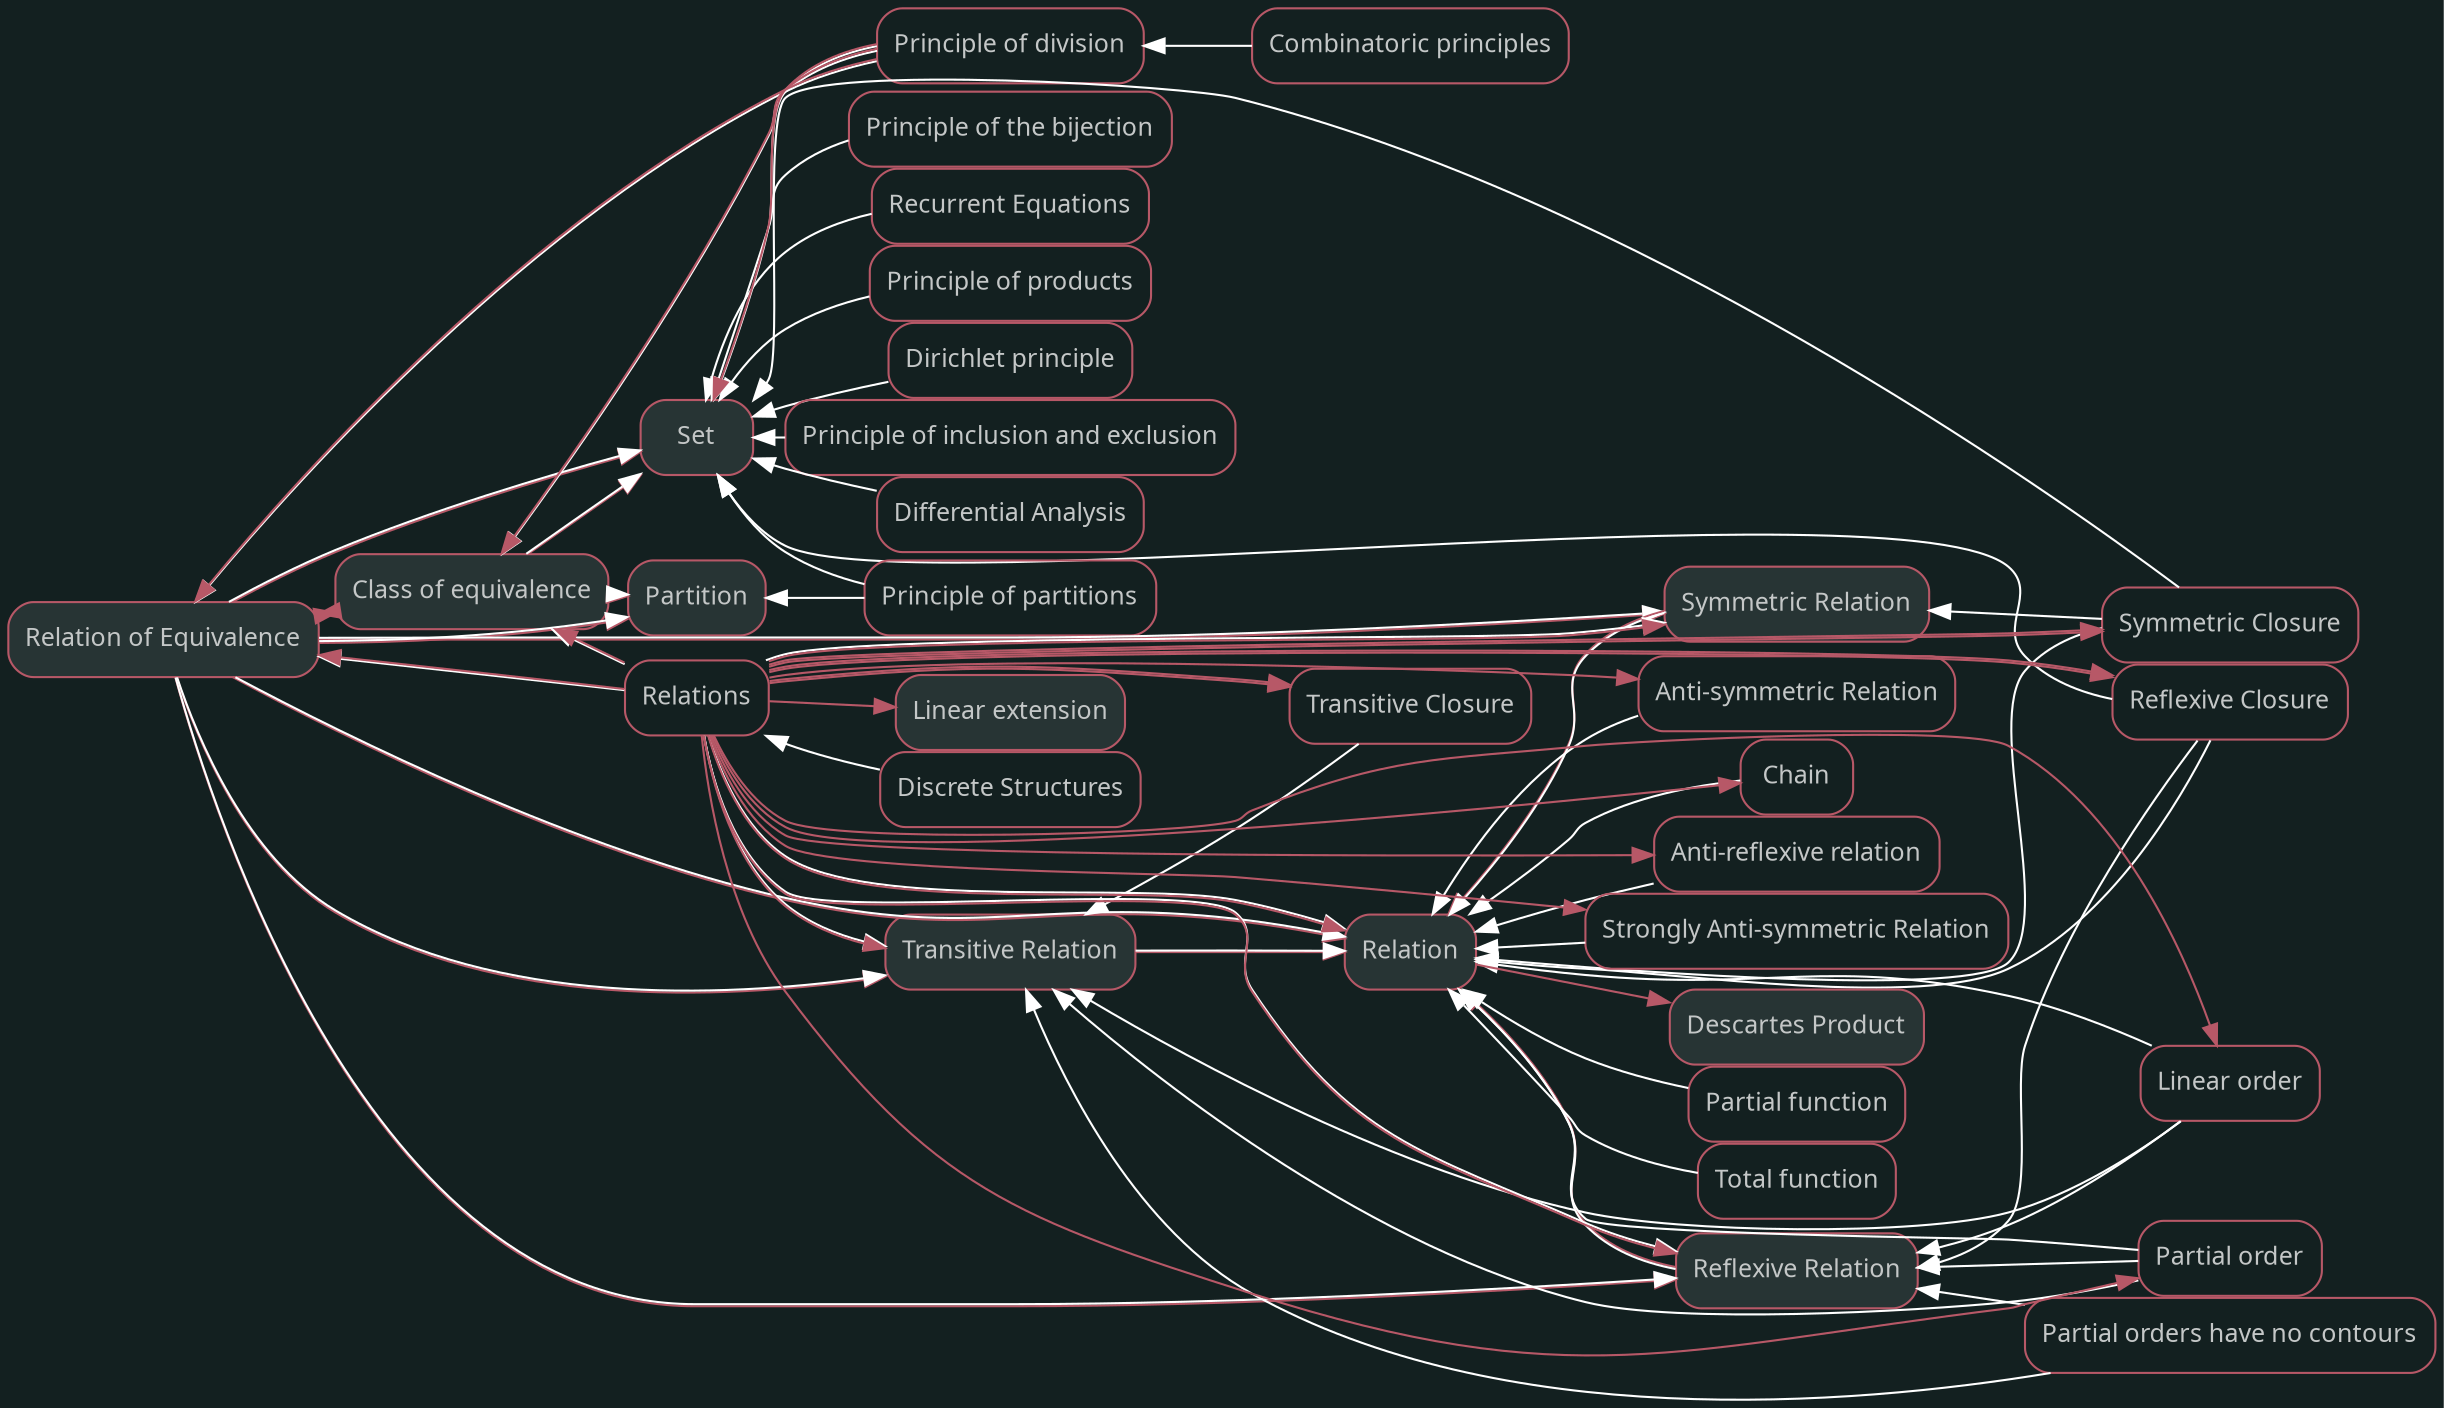 digraph "Relation of Equivalence" {graph [nodesep=0,ranksep=0,rankdir="LR",bgcolor="#132020"];node [shape="rectangle",style="rounded,filled",fontname="sans",fontsize="12px",labelfontname="sans",color="#b75867",fillcolor="#273434",fontcolor="#c4c7c7"];"Relation of Equivalence" [label="Relation of Equivalence",tooltip="Relation of Equivalence",URL="/Knowledge/Relation of Equivalence.html",target="_parent"];"Class of equivalence" [label="Class of equivalence",tooltip="Class of equivalence",URL="/Knowledge/Class of equivalence.html",target="_parent"];"Set" [label="Set",tooltip="Set",URL="/Knowledge/Set.html",target="_parent"];"Partition" [label="Partition",tooltip="Partition",URL="/Knowledge/Partition.html",target="_parent"];"Transitive Relation" [label="Transitive Relation",tooltip="Transitive Relation",URL="/Knowledge/Transitive Relation.html",target="_parent"];"Symmetric Relation" [label="Symmetric Relation",tooltip="Symmetric Relation",URL="/Knowledge/Symmetric Relation.html",target="_parent"];"Reflexive Relation" [label="Reflexive Relation",tooltip="Reflexive Relation",URL="/Knowledge/Reflexive Relation.html",target="_parent"];"Relation" [label="Relation",tooltip="Relation",URL="/Knowledge/Relation.html",target="_parent"];subgraph "Forward Relation of Equivalence" {edge [color="#b75867"];"Relation of Equivalence" -> "Class of equivalence";"Relation of Equivalence" -> "Set";"Relation of Equivalence" -> "Partition";"Relation of Equivalence" -> "Transitive Relation";"Relation of Equivalence" -> "Symmetric Relation";"Relation of Equivalence" -> "Reflexive Relation";"Relation of Equivalence" -> "Relation";}
node [shape="rectangle",style="rounded",fontname="sans",fontsize="12px",labelfontname="sans",color="#b75867",fillcolor="#FFFFFF",fontcolor="#c4c7c7"];"Principle of division" [label="Principle of division",tooltip="Principle of division",URL="/Knowledge/Principle of division.html",target="_parent"];"Relations" [label="Relations",tooltip="Relations",URL="/Knowledge/Relations.html",target="_parent"];subgraph "Backward Relation of Equivalence" {edge [dir="back",color="#FFFFFF"];"Relation of Equivalence" -> "Principle of division";"Relation of Equivalence" -> "Relations";}node [shape="rectangle",style="rounded,filled",fontname="sans",fontsize="12px",labelfontname="sans",color="#b75867",fillcolor="#273434",fontcolor="#c4c7c7"];"Class of equivalence" [label="Class of equivalence",tooltip="Class of equivalence",URL="/Knowledge/Class of equivalence.html",target="_parent"];"Partition" [label="Partition",tooltip="Partition",URL="/Knowledge/Partition.html",target="_parent"];"Set" [label="Set",tooltip="Set",URL="/Knowledge/Set.html",target="_parent"];"Relation of Equivalence" [label="Relation of Equivalence",tooltip="Relation of Equivalence",URL="/Knowledge/Relation of Equivalence.html",target="_parent"];subgraph "Forward Class of equivalence" {edge [color="#b75867"];"Class of equivalence" -> "Partition";"Class of equivalence" -> "Set";"Class of equivalence" -> "Relation of Equivalence";}
node [shape="rectangle",style="rounded",fontname="sans",fontsize="12px",labelfontname="sans",color="#b75867",fillcolor="#FFFFFF",fontcolor="#c4c7c7"];"Principle of division" [label="Principle of division",tooltip="Principle of division",URL="/Knowledge/Principle of division.html",target="_parent"];"Relations" [label="Relations",tooltip="Relations",URL="/Knowledge/Relations.html",target="_parent"];subgraph "Backward Class of equivalence" {edge [dir="back",color="#FFFFFF"];"Class of equivalence" -> "Principle of division";"Class of equivalence" -> "Relations";}node [shape="rectangle",style="rounded,filled",fontname="sans",fontsize="12px",labelfontname="sans",color="#b75867",fillcolor="#273434",fontcolor="#c4c7c7"];"Set" [label="Set",tooltip="Set",URL="/Knowledge/Set.html",target="_parent"];subgraph "Forward Set" {edge [color="#b75867"];}
node [shape="rectangle",style="rounded",fontname="sans",fontsize="12px",labelfontname="sans",color="#b75867",fillcolor="#FFFFFF",fontcolor="#c4c7c7"];"Recurrent Equations" [label="Recurrent Equations",tooltip="Recurrent Equations",URL="/Knowledge/Recurrent Equations.html",target="_parent"];"Reflexive Closure" [label="Reflexive Closure",tooltip="Reflexive Closure",URL="/Knowledge/Reflexive Closure.html",target="_parent"];"Symmetric Closure" [label="Symmetric Closure",tooltip="Symmetric Closure",URL="/Knowledge/Symmetric Closure.html",target="_parent"];"Class of equivalence" [label="Class of equivalence",tooltip="Class of equivalence",URL="/Knowledge/Class of equivalence.html",target="_parent"];"Relation of Equivalence" [label="Relation of Equivalence",tooltip="Relation of Equivalence",URL="/Knowledge/Relation of Equivalence.html",target="_parent"];"Principle of division" [label="Principle of division",tooltip="Principle of division",URL="/Knowledge/Principle of division.html",target="_parent"];"Principle of products" [label="Principle of products",tooltip="Principle of products",URL="/Knowledge/Principle of products.html",target="_parent"];"Dirichlet principle" [label="Dirichlet principle",tooltip="Dirichlet principle",URL="/Knowledge/Dirichlet principle.html",target="_parent"];"Principle of inclusion and exclusion" [label="Principle of inclusion and exclusion",tooltip="Principle of inclusion and exclusion",URL="/Knowledge/Principle of inclusion and exclusion.html",target="_parent"];"Differential Analysis" [label="Differential Analysis",tooltip="Differential Analysis",URL="/Knowledge/Differential Analysis.html",target="_parent"];"Principle of partitions" [label="Principle of partitions",tooltip="Principle of partitions",URL="/Knowledge/Principle of partitions.html",target="_parent"];"Principle of the bijection" [label="Principle of the bijection",tooltip="Principle of the bijection",URL="/Knowledge/Principle of the bijection.html",target="_parent"];subgraph "Backward Set" {edge [dir="back",color="#FFFFFF"];"Set" -> "Recurrent Equations";"Set" -> "Reflexive Closure";"Set" -> "Symmetric Closure";"Set" -> "Class of equivalence";"Set" -> "Relation of Equivalence";"Set" -> "Principle of division";"Set" -> "Principle of products";"Set" -> "Dirichlet principle";"Set" -> "Principle of inclusion and exclusion";"Set" -> "Differential Analysis";"Set" -> "Principle of partitions";"Set" -> "Principle of the bijection";}node [shape="rectangle",style="rounded,filled",fontname="sans",fontsize="12px",labelfontname="sans",color="#b75867",fillcolor="#273434",fontcolor="#c4c7c7"];"Partition" [label="Partition",tooltip="Partition",URL="/Knowledge/Partition.html",target="_parent"];subgraph "Forward Partition" {edge [color="#b75867"];}
node [shape="rectangle",style="rounded",fontname="sans",fontsize="12px",labelfontname="sans",color="#b75867",fillcolor="#FFFFFF",fontcolor="#c4c7c7"];"Class of equivalence" [label="Class of equivalence",tooltip="Class of equivalence",URL="/Knowledge/Class of equivalence.html",target="_parent"];"Relation of Equivalence" [label="Relation of Equivalence",tooltip="Relation of Equivalence",URL="/Knowledge/Relation of Equivalence.html",target="_parent"];"Principle of partitions" [label="Principle of partitions",tooltip="Principle of partitions",URL="/Knowledge/Principle of partitions.html",target="_parent"];subgraph "Backward Partition" {edge [dir="back",color="#FFFFFF"];"Partition" -> "Class of equivalence";"Partition" -> "Relation of Equivalence";"Partition" -> "Principle of partitions";}node [shape="rectangle",style="rounded,filled",fontname="sans",fontsize="12px",labelfontname="sans",color="#b75867",fillcolor="#273434",fontcolor="#c4c7c7"];"Transitive Relation" [label="Transitive Relation",tooltip="Transitive Relation",URL="/Knowledge/Transitive Relation.html",target="_parent"];"Relation" [label="Relation",tooltip="Relation",URL="/Knowledge/Relation.html",target="_parent"];subgraph "Forward Transitive Relation" {edge [color="#b75867"];"Transitive Relation" -> "Relation";}
node [shape="rectangle",style="rounded",fontname="sans",fontsize="12px",labelfontname="sans",color="#b75867",fillcolor="#FFFFFF",fontcolor="#c4c7c7"];"Relation of Equivalence" [label="Relation of Equivalence",tooltip="Relation of Equivalence",URL="/Knowledge/Relation of Equivalence.html",target="_parent"];"Transitive Closure" [label="Transitive Closure",tooltip="Transitive Closure",URL="/Knowledge/Transitive Closure.html",target="_parent"];"Relations" [label="Relations",tooltip="Relations",URL="/Knowledge/Relations.html",target="_parent"];"Linear order" [label="Linear order",tooltip="Linear order",URL="/Knowledge/Linear order.html",target="_parent"];"Partial orders have no contours" [label="Partial orders have no contours",tooltip="Partial orders have no contours",URL="/Knowledge/Partial orders have no contours.html",target="_parent"];"Partial order" [label="Partial order",tooltip="Partial order",URL="/Knowledge/Partial order.html",target="_parent"];subgraph "Backward Transitive Relation" {edge [dir="back",color="#FFFFFF"];"Transitive Relation" -> "Relation of Equivalence";"Transitive Relation" -> "Transitive Closure";"Transitive Relation" -> "Relations";"Transitive Relation" -> "Linear order";"Transitive Relation" -> "Partial orders have no contours";"Transitive Relation" -> "Partial order";}node [shape="rectangle",style="rounded,filled",fontname="sans",fontsize="12px",labelfontname="sans",color="#b75867",fillcolor="#273434",fontcolor="#c4c7c7"];"Symmetric Relation" [label="Symmetric Relation",tooltip="Symmetric Relation",URL="/Knowledge/Symmetric Relation.html",target="_parent"];"Relation" [label="Relation",tooltip="Relation",URL="/Knowledge/Relation.html",target="_parent"];subgraph "Forward Symmetric Relation" {edge [color="#b75867"];"Symmetric Relation" -> "Relation";}
node [shape="rectangle",style="rounded",fontname="sans",fontsize="12px",labelfontname="sans",color="#b75867",fillcolor="#FFFFFF",fontcolor="#c4c7c7"];"Symmetric Closure" [label="Symmetric Closure",tooltip="Symmetric Closure",URL="/Knowledge/Symmetric Closure.html",target="_parent"];"Relation of Equivalence" [label="Relation of Equivalence",tooltip="Relation of Equivalence",URL="/Knowledge/Relation of Equivalence.html",target="_parent"];"Relations" [label="Relations",tooltip="Relations",URL="/Knowledge/Relations.html",target="_parent"];subgraph "Backward Symmetric Relation" {edge [dir="back",color="#FFFFFF"];"Symmetric Relation" -> "Symmetric Closure";"Symmetric Relation" -> "Relation of Equivalence";"Symmetric Relation" -> "Relations";}node [shape="rectangle",style="rounded,filled",fontname="sans",fontsize="12px",labelfontname="sans",color="#b75867",fillcolor="#273434",fontcolor="#c4c7c7"];"Reflexive Relation" [label="Reflexive Relation",tooltip="Reflexive Relation",URL="/Knowledge/Reflexive Relation.html",target="_parent"];"Relation" [label="Relation",tooltip="Relation",URL="/Knowledge/Relation.html",target="_parent"];subgraph "Forward Reflexive Relation" {edge [color="#b75867"];"Reflexive Relation" -> "Relation";}
node [shape="rectangle",style="rounded",fontname="sans",fontsize="12px",labelfontname="sans",color="#b75867",fillcolor="#FFFFFF",fontcolor="#c4c7c7"];"Reflexive Closure" [label="Reflexive Closure",tooltip="Reflexive Closure",URL="/Knowledge/Reflexive Closure.html",target="_parent"];"Relation of Equivalence" [label="Relation of Equivalence",tooltip="Relation of Equivalence",URL="/Knowledge/Relation of Equivalence.html",target="_parent"];"Relations" [label="Relations",tooltip="Relations",URL="/Knowledge/Relations.html",target="_parent"];"Linear order" [label="Linear order",tooltip="Linear order",URL="/Knowledge/Linear order.html",target="_parent"];"Partial orders have no contours" [label="Partial orders have no contours",tooltip="Partial orders have no contours",URL="/Knowledge/Partial orders have no contours.html",target="_parent"];"Partial order" [label="Partial order",tooltip="Partial order",URL="/Knowledge/Partial order.html",target="_parent"];subgraph "Backward Reflexive Relation" {edge [dir="back",color="#FFFFFF"];"Reflexive Relation" -> "Reflexive Closure";"Reflexive Relation" -> "Relation of Equivalence";"Reflexive Relation" -> "Relations";"Reflexive Relation" -> "Linear order";"Reflexive Relation" -> "Partial orders have no contours";"Reflexive Relation" -> "Partial order";}node [shape="rectangle",style="rounded,filled",fontname="sans",fontsize="12px",labelfontname="sans",color="#b75867",fillcolor="#273434",fontcolor="#c4c7c7"];"Relation" [label="Relation",tooltip="Relation",URL="/Knowledge/Relation.html",target="_parent"];"Descartes Product" [label="Descartes Product",tooltip="Descartes Product",URL="/Knowledge/Descartes Product.html",target="_parent"];subgraph "Forward Relation" {edge [color="#b75867"];"Relation" -> "Descartes Product";}
node [shape="rectangle",style="rounded",fontname="sans",fontsize="12px",labelfontname="sans",color="#b75867",fillcolor="#FFFFFF",fontcolor="#c4c7c7"];"Anti-symmetric Relation" [label="Anti-symmetric Relation",tooltip="Anti-symmetric Relation",URL="/Knowledge/Anti-symmetric Relation.html",target="_parent"];"Chain" [label="Chain",tooltip="Chain",URL="/Knowledge/Chain.html",target="_parent"];"Reflexive Closure" [label="Reflexive Closure",tooltip="Reflexive Closure",URL="/Knowledge/Reflexive Closure.html",target="_parent"];"Symmetric Closure" [label="Symmetric Closure",tooltip="Symmetric Closure",URL="/Knowledge/Symmetric Closure.html",target="_parent"];"Relation of Equivalence" [label="Relation of Equivalence",tooltip="Relation of Equivalence",URL="/Knowledge/Relation of Equivalence.html",target="_parent"];"Symmetric Relation" [label="Symmetric Relation",tooltip="Symmetric Relation",URL="/Knowledge/Symmetric Relation.html",target="_parent"];"Partial function" [label="Partial function",tooltip="Partial function",URL="/Knowledge/Partial function.html",target="_parent"];"Relations" [label="Relations",tooltip="Relations",URL="/Knowledge/Relations.html",target="_parent"];"Linear order" [label="Linear order",tooltip="Linear order",URL="/Knowledge/Linear order.html",target="_parent"];"Total function" [label="Total function",tooltip="Total function",URL="/Knowledge/Total function.html",target="_parent"];"Transitive Relation" [label="Transitive Relation",tooltip="Transitive Relation",URL="/Knowledge/Transitive Relation.html",target="_parent"];"Reflexive Relation" [label="Reflexive Relation",tooltip="Reflexive Relation",URL="/Knowledge/Reflexive Relation.html",target="_parent"];"Anti-reflexive relation" [label="Anti-reflexive relation",tooltip="Anti-reflexive relation",URL="/Knowledge/Anti-reflexive relation.html",target="_parent"];"Strongly Anti-symmetric Relation" [label="Strongly Anti-symmetric Relation",tooltip="Strongly Anti-symmetric Relation",URL="/Knowledge/Strongly Anti-symmetric Relation.html",target="_parent"];"Partial order" [label="Partial order",tooltip="Partial order",URL="/Knowledge/Partial order.html",target="_parent"];subgraph "Backward Relation" {edge [dir="back",color="#FFFFFF"];"Relation" -> "Anti-symmetric Relation";"Relation" -> "Chain";"Relation" -> "Reflexive Closure";"Relation" -> "Symmetric Closure";"Relation" -> "Relation of Equivalence";"Relation" -> "Symmetric Relation";"Relation" -> "Partial function";"Relation" -> "Relations";"Relation" -> "Linear order";"Relation" -> "Total function";"Relation" -> "Transitive Relation";"Relation" -> "Reflexive Relation";"Relation" -> "Anti-reflexive relation";"Relation" -> "Strongly Anti-symmetric Relation";"Relation" -> "Partial order";}node [shape="rectangle",style="rounded,filled",fontname="sans",fontsize="12px",labelfontname="sans",color="#b75867",fillcolor="#273434",fontcolor="#c4c7c7"];"Principle of division" [label="Principle of division",tooltip="Principle of division",URL="/Knowledge/Principle of division.html",target="_parent"];"Class of equivalence" [label="Class of equivalence",tooltip="Class of equivalence",URL="/Knowledge/Class of equivalence.html",target="_parent"];"Relation of Equivalence" [label="Relation of Equivalence",tooltip="Relation of Equivalence",URL="/Knowledge/Relation of Equivalence.html",target="_parent"];"Set" [label="Set",tooltip="Set",URL="/Knowledge/Set.html",target="_parent"];subgraph "Forward Principle of division" {edge [color="#b75867"];"Principle of division" -> "Class of equivalence";"Principle of division" -> "Relation of Equivalence";"Principle of division" -> "Set";}
node [shape="rectangle",style="rounded",fontname="sans",fontsize="12px",labelfontname="sans",color="#b75867",fillcolor="#FFFFFF",fontcolor="#c4c7c7"];"Combinatoric principles" [label="Combinatoric principles",tooltip="Combinatoric principles",URL="/Knowledge/Combinatoric principles.html",target="_parent"];subgraph "Backward Principle of division" {edge [dir="back",color="#FFFFFF"];"Principle of division" -> "Combinatoric principles";}node [shape="rectangle",style="rounded,filled",fontname="sans",fontsize="12px",labelfontname="sans",color="#b75867",fillcolor="#273434",fontcolor="#c4c7c7"];"Relations" [label="Relations",tooltip="Relations",URL="/Knowledge/Relations.html",target="_parent"];"Chain" [label="Chain",tooltip="Chain",URL="/Knowledge/Chain.html",target="_parent"];"Linear extension" [label="Linear extension",tooltip="Linear extension",URL="/Knowledge/Linear extension.html",target="_parent"];"Linear order" [label="Linear order",tooltip="Linear order",URL="/Knowledge/Linear order.html",target="_parent"];"Partial order" [label="Partial order",tooltip="Partial order",URL="/Knowledge/Partial order.html",target="_parent"];"Class of equivalence" [label="Class of equivalence",tooltip="Class of equivalence",URL="/Knowledge/Class of equivalence.html",target="_parent"];"Relation of Equivalence" [label="Relation of Equivalence",tooltip="Relation of Equivalence",URL="/Knowledge/Relation of Equivalence.html",target="_parent"];"Transitive Closure" [label="Transitive Closure",tooltip="Transitive Closure",URL="/Knowledge/Transitive Closure.html",target="_parent"];"Symmetric Closure" [label="Symmetric Closure",tooltip="Symmetric Closure",URL="/Knowledge/Symmetric Closure.html",target="_parent"];"Reflexive Closure" [label="Reflexive Closure",tooltip="Reflexive Closure",URL="/Knowledge/Reflexive Closure.html",target="_parent"];"Transitive Relation" [label="Transitive Relation",tooltip="Transitive Relation",URL="/Knowledge/Transitive Relation.html",target="_parent"];"Strongly Anti-symmetric Relation" [label="Strongly Anti-symmetric Relation",tooltip="Strongly Anti-symmetric Relation",URL="/Knowledge/Strongly Anti-symmetric Relation.html",target="_parent"];"Anti-symmetric Relation" [label="Anti-symmetric Relation",tooltip="Anti-symmetric Relation",URL="/Knowledge/Anti-symmetric Relation.html",target="_parent"];"Symmetric Relation" [label="Symmetric Relation",tooltip="Symmetric Relation",URL="/Knowledge/Symmetric Relation.html",target="_parent"];"Anti-reflexive relation" [label="Anti-reflexive relation",tooltip="Anti-reflexive relation",URL="/Knowledge/Anti-reflexive relation.html",target="_parent"];"Reflexive Relation" [label="Reflexive Relation",tooltip="Reflexive Relation",URL="/Knowledge/Reflexive Relation.html",target="_parent"];"Relation" [label="Relation",tooltip="Relation",URL="/Knowledge/Relation.html",target="_parent"];subgraph "Forward Relations" {edge [color="#b75867"];"Relations" -> "Chain";"Relations" -> "Linear extension";"Relations" -> "Linear order";"Relations" -> "Partial order";"Relations" -> "Class of equivalence";"Relations" -> "Relation of Equivalence";"Relations" -> "Transitive Closure";"Relations" -> "Symmetric Closure";"Relations" -> "Reflexive Closure";"Relations" -> "Symmetric Closure";"Relations" -> "Transitive Closure";"Relations" -> "Reflexive Closure";"Relations" -> "Transitive Relation";"Relations" -> "Strongly Anti-symmetric Relation";"Relations" -> "Anti-symmetric Relation";"Relations" -> "Symmetric Relation";"Relations" -> "Anti-reflexive relation";"Relations" -> "Reflexive Relation";"Relations" -> "Relation";}
node [shape="rectangle",style="rounded",fontname="sans",fontsize="12px",labelfontname="sans",color="#b75867",fillcolor="#FFFFFF",fontcolor="#c4c7c7"];"Discrete Structures" [label="Discrete Structures",tooltip="Discrete Structures",URL="/Knowledge/Discrete Structures.html",target="_parent"];subgraph "Backward Relations" {edge [dir="back",color="#FFFFFF"];"Relations" -> "Discrete Structures";}}